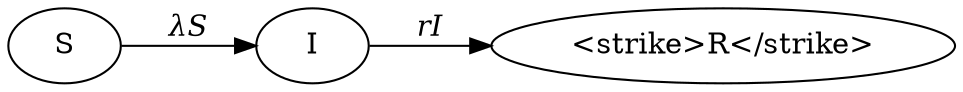 digraph sir {
        rankdir=LR;
        shape=box;
        S -> I [label=< <I>λS</I> >]
        #S -> I [label="<I>βSI/N</I>"];
        I -> < <strike>R</strike> > [label=< <I>rI</I> >];
}

